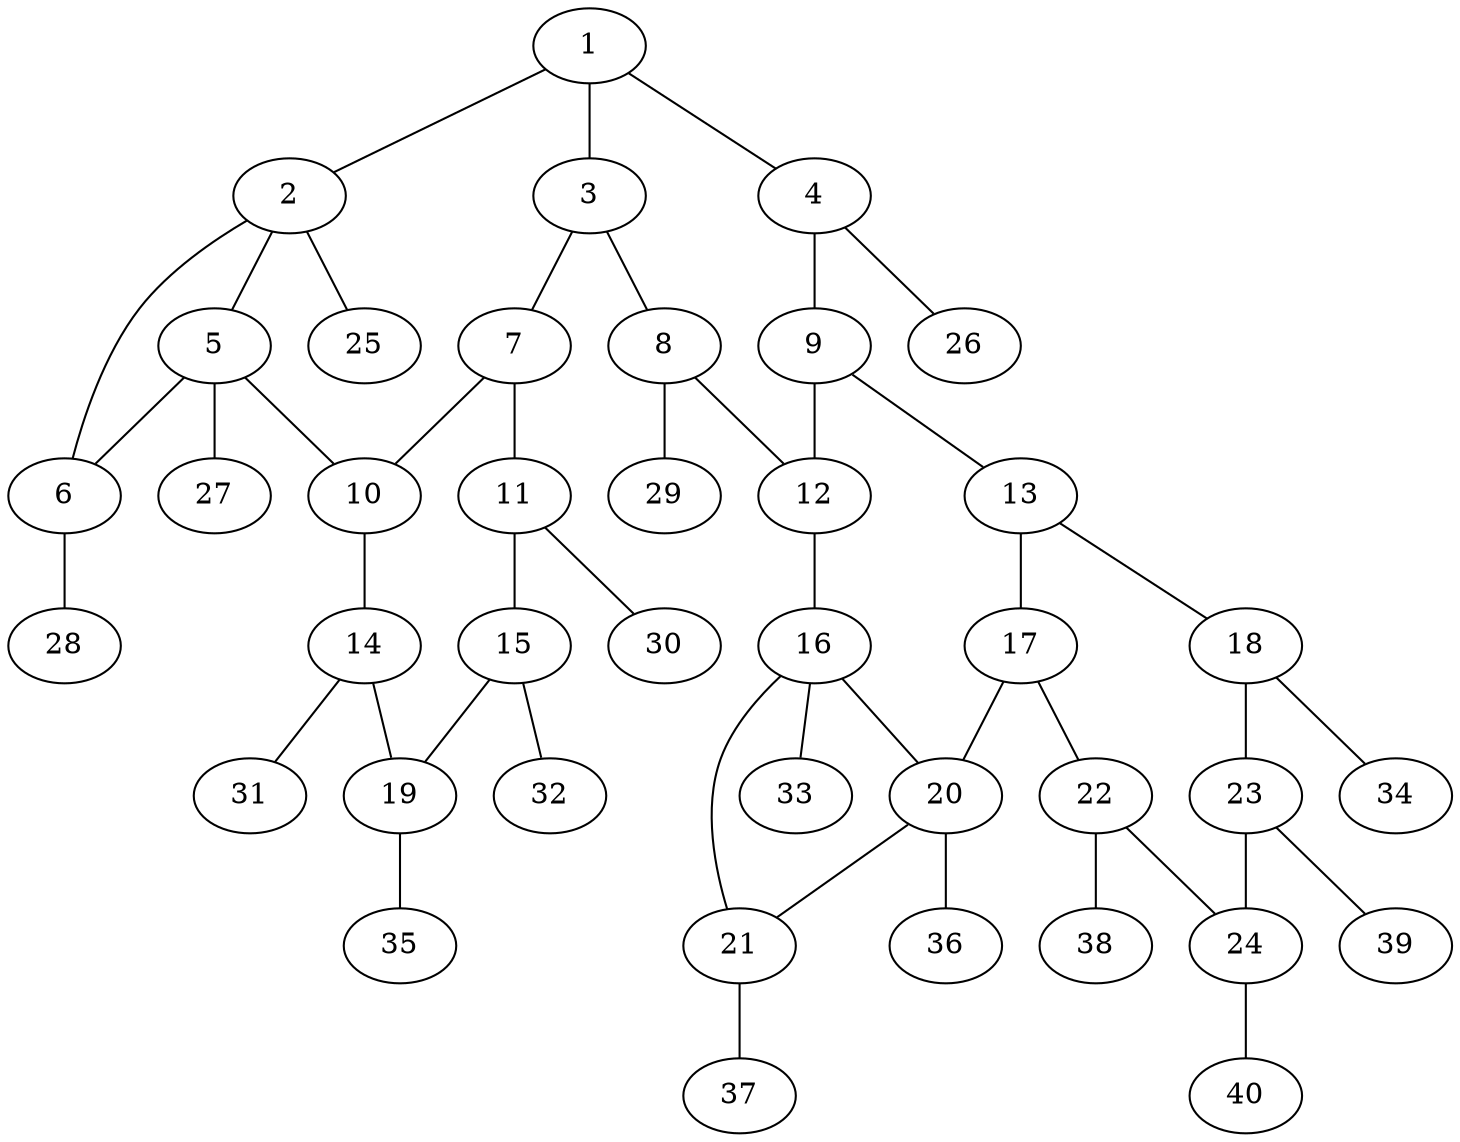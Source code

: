 graph molecule_3233 {
	1	 [chem=C];
	2	 [chem=C];
	1 -- 2	 [valence=1];
	3	 [chem=C];
	1 -- 3	 [valence=1];
	4	 [chem=C];
	1 -- 4	 [valence=2];
	5	 [chem=C];
	2 -- 5	 [valence=1];
	6	 [chem=N];
	2 -- 6	 [valence=1];
	25	 [chem=H];
	2 -- 25	 [valence=1];
	7	 [chem=C];
	3 -- 7	 [valence=1];
	8	 [chem=C];
	3 -- 8	 [valence=2];
	9	 [chem=C];
	4 -- 9	 [valence=1];
	26	 [chem=H];
	4 -- 26	 [valence=1];
	5 -- 6	 [valence=1];
	10	 [chem=C];
	5 -- 10	 [valence=1];
	27	 [chem=H];
	5 -- 27	 [valence=1];
	28	 [chem=H];
	6 -- 28	 [valence=1];
	7 -- 10	 [valence=2];
	11	 [chem=C];
	7 -- 11	 [valence=1];
	12	 [chem=C];
	8 -- 12	 [valence=1];
	29	 [chem=H];
	8 -- 29	 [valence=1];
	9 -- 12	 [valence=2];
	13	 [chem=C];
	9 -- 13	 [valence=1];
	14	 [chem=C];
	10 -- 14	 [valence=1];
	15	 [chem=C];
	11 -- 15	 [valence=2];
	30	 [chem=H];
	11 -- 30	 [valence=1];
	16	 [chem=C];
	12 -- 16	 [valence=1];
	17	 [chem=C];
	13 -- 17	 [valence=2];
	18	 [chem=C];
	13 -- 18	 [valence=1];
	19	 [chem=C];
	14 -- 19	 [valence=2];
	31	 [chem=H];
	14 -- 31	 [valence=1];
	15 -- 19	 [valence=1];
	32	 [chem=H];
	15 -- 32	 [valence=1];
	20	 [chem=C];
	16 -- 20	 [valence=1];
	21	 [chem=N];
	16 -- 21	 [valence=1];
	33	 [chem=H];
	16 -- 33	 [valence=1];
	17 -- 20	 [valence=1];
	22	 [chem=C];
	17 -- 22	 [valence=1];
	23	 [chem=C];
	18 -- 23	 [valence=2];
	34	 [chem=H];
	18 -- 34	 [valence=1];
	35	 [chem=H];
	19 -- 35	 [valence=1];
	20 -- 21	 [valence=1];
	36	 [chem=H];
	20 -- 36	 [valence=1];
	37	 [chem=H];
	21 -- 37	 [valence=1];
	24	 [chem=C];
	22 -- 24	 [valence=2];
	38	 [chem=H];
	22 -- 38	 [valence=1];
	23 -- 24	 [valence=1];
	39	 [chem=H];
	23 -- 39	 [valence=1];
	40	 [chem=H];
	24 -- 40	 [valence=1];
}
